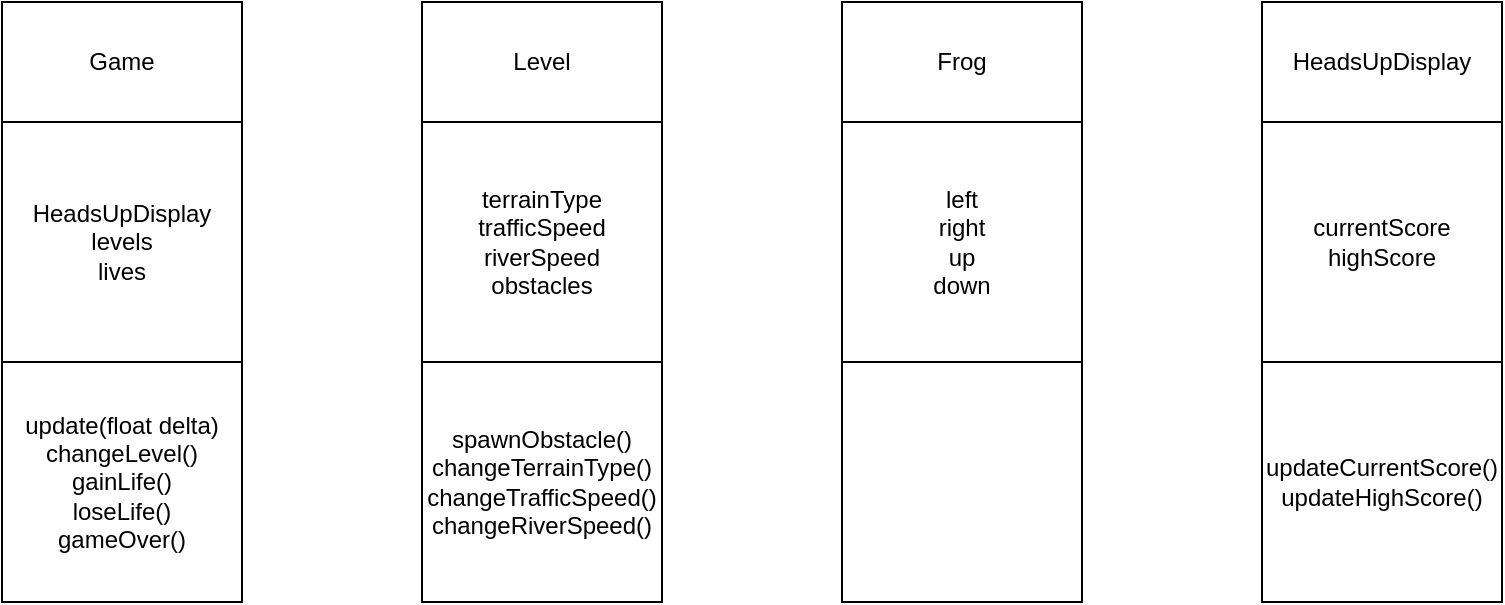 <mxfile version="24.7.13">
  <diagram name="Page-1" id="e7e014a7-5840-1c2e-5031-d8a46d1fe8dd">
    <mxGraphModel dx="1192" dy="1105" grid="1" gridSize="10" guides="1" tooltips="1" connect="1" arrows="1" fold="1" page="1" pageScale="1" pageWidth="1169" pageHeight="826" background="none" math="0" shadow="0">
      <root>
        <mxCell id="0" />
        <mxCell id="1" parent="0" />
        <mxCell id="YNgotfLtQQWeTE_hUJUd-41" value="Game" style="rounded=0;whiteSpace=wrap;html=1;" vertex="1" parent="1">
          <mxGeometry x="210" y="130" width="120" height="60" as="geometry" />
        </mxCell>
        <mxCell id="YNgotfLtQQWeTE_hUJUd-43" value="Level" style="rounded=0;whiteSpace=wrap;html=1;" vertex="1" parent="1">
          <mxGeometry x="420" y="130" width="120" height="60" as="geometry" />
        </mxCell>
        <mxCell id="YNgotfLtQQWeTE_hUJUd-44" value="Frog" style="rounded=0;whiteSpace=wrap;html=1;" vertex="1" parent="1">
          <mxGeometry x="630" y="130" width="120" height="60" as="geometry" />
        </mxCell>
        <mxCell id="YNgotfLtQQWeTE_hUJUd-45" value="HeadsUpDisplay" style="rounded=0;whiteSpace=wrap;html=1;" vertex="1" parent="1">
          <mxGeometry x="840" y="130" width="120" height="60" as="geometry" />
        </mxCell>
        <mxCell id="YNgotfLtQQWeTE_hUJUd-46" value="HeadsUpDisplay&lt;div&gt;levels&lt;/div&gt;&lt;div&gt;lives&lt;/div&gt;" style="whiteSpace=wrap;html=1;aspect=fixed;" vertex="1" parent="1">
          <mxGeometry x="210" y="190" width="120" height="120" as="geometry" />
        </mxCell>
        <mxCell id="YNgotfLtQQWeTE_hUJUd-47" value="terrainType&lt;div&gt;trafficSpeed&lt;/div&gt;&lt;div&gt;riverSpeed&lt;/div&gt;&lt;div&gt;obstacles&lt;/div&gt;" style="whiteSpace=wrap;html=1;aspect=fixed;" vertex="1" parent="1">
          <mxGeometry x="420" y="190" width="120" height="120" as="geometry" />
        </mxCell>
        <mxCell id="YNgotfLtQQWeTE_hUJUd-48" value="left&lt;div&gt;right&lt;/div&gt;&lt;div&gt;up&lt;/div&gt;&lt;div&gt;down&lt;/div&gt;" style="whiteSpace=wrap;html=1;aspect=fixed;" vertex="1" parent="1">
          <mxGeometry x="630" y="190" width="120" height="120" as="geometry" />
        </mxCell>
        <mxCell id="YNgotfLtQQWeTE_hUJUd-49" value="currentScore&lt;div&gt;highScore&lt;/div&gt;" style="whiteSpace=wrap;html=1;aspect=fixed;" vertex="1" parent="1">
          <mxGeometry x="840" y="190" width="120" height="120" as="geometry" />
        </mxCell>
        <mxCell id="YNgotfLtQQWeTE_hUJUd-51" value="&lt;div&gt;update(float delta)&lt;/div&gt;changeLevel()&lt;div&gt;gainLife()&lt;/div&gt;&lt;div&gt;loseLife()&lt;/div&gt;&lt;div&gt;gameOver()&lt;/div&gt;" style="whiteSpace=wrap;html=1;aspect=fixed;" vertex="1" parent="1">
          <mxGeometry x="210" y="310" width="120" height="120" as="geometry" />
        </mxCell>
        <mxCell id="YNgotfLtQQWeTE_hUJUd-52" value="spawnObstacle()&lt;div&gt;changeTerrainType()&lt;/div&gt;&lt;div&gt;changeTrafficSpeed()&lt;/div&gt;&lt;div&gt;changeRiverSpeed()&lt;/div&gt;" style="whiteSpace=wrap;html=1;aspect=fixed;" vertex="1" parent="1">
          <mxGeometry x="420" y="310" width="120" height="120" as="geometry" />
        </mxCell>
        <mxCell id="YNgotfLtQQWeTE_hUJUd-53" value="" style="whiteSpace=wrap;html=1;aspect=fixed;" vertex="1" parent="1">
          <mxGeometry x="630" y="310" width="120" height="120" as="geometry" />
        </mxCell>
        <mxCell id="YNgotfLtQQWeTE_hUJUd-54" value="updateCurrentScore()&lt;div&gt;updateHighScore()&lt;/div&gt;" style="whiteSpace=wrap;html=1;aspect=fixed;" vertex="1" parent="1">
          <mxGeometry x="840" y="310" width="120" height="120" as="geometry" />
        </mxCell>
      </root>
    </mxGraphModel>
  </diagram>
</mxfile>

